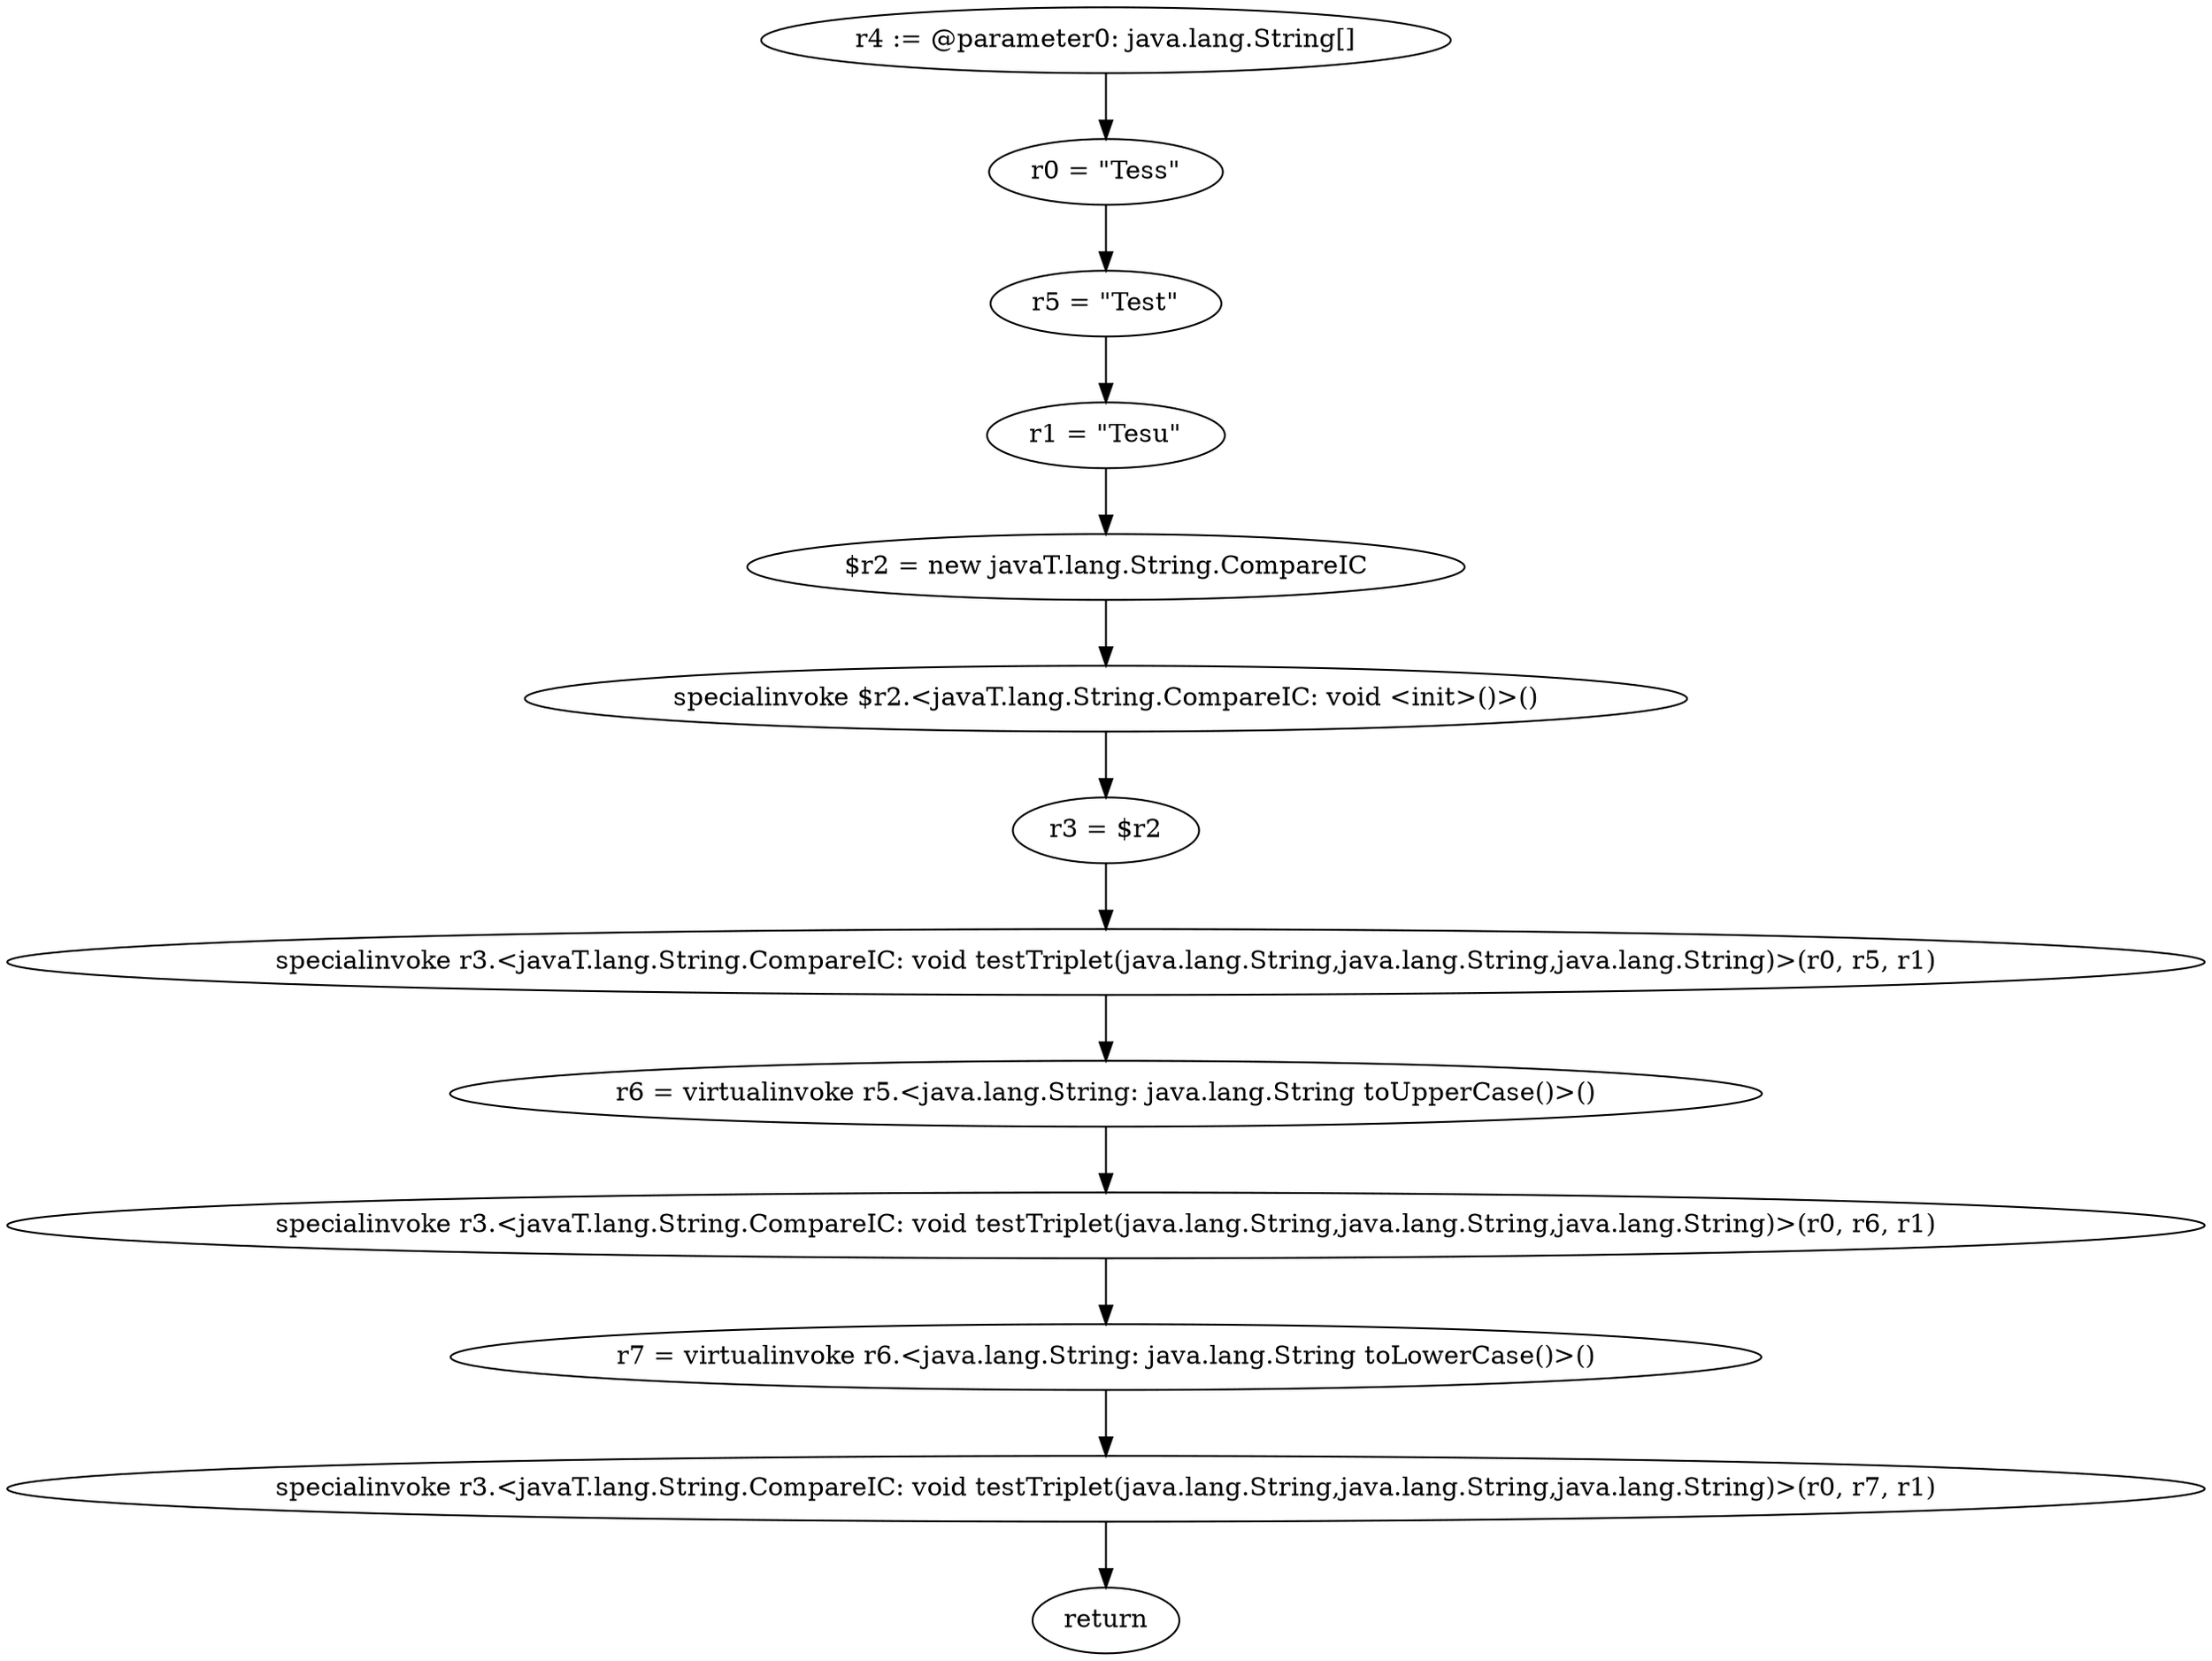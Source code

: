 digraph "unitGraph" {
    "r4 := @parameter0: java.lang.String[]"
    "r0 = \"Tess\""
    "r5 = \"Test\""
    "r1 = \"Tesu\""
    "$r2 = new javaT.lang.String.CompareIC"
    "specialinvoke $r2.<javaT.lang.String.CompareIC: void <init>()>()"
    "r3 = $r2"
    "specialinvoke r3.<javaT.lang.String.CompareIC: void testTriplet(java.lang.String,java.lang.String,java.lang.String)>(r0, r5, r1)"
    "r6 = virtualinvoke r5.<java.lang.String: java.lang.String toUpperCase()>()"
    "specialinvoke r3.<javaT.lang.String.CompareIC: void testTriplet(java.lang.String,java.lang.String,java.lang.String)>(r0, r6, r1)"
    "r7 = virtualinvoke r6.<java.lang.String: java.lang.String toLowerCase()>()"
    "specialinvoke r3.<javaT.lang.String.CompareIC: void testTriplet(java.lang.String,java.lang.String,java.lang.String)>(r0, r7, r1)"
    "return"
    "r4 := @parameter0: java.lang.String[]"->"r0 = \"Tess\"";
    "r0 = \"Tess\""->"r5 = \"Test\"";
    "r5 = \"Test\""->"r1 = \"Tesu\"";
    "r1 = \"Tesu\""->"$r2 = new javaT.lang.String.CompareIC";
    "$r2 = new javaT.lang.String.CompareIC"->"specialinvoke $r2.<javaT.lang.String.CompareIC: void <init>()>()";
    "specialinvoke $r2.<javaT.lang.String.CompareIC: void <init>()>()"->"r3 = $r2";
    "r3 = $r2"->"specialinvoke r3.<javaT.lang.String.CompareIC: void testTriplet(java.lang.String,java.lang.String,java.lang.String)>(r0, r5, r1)";
    "specialinvoke r3.<javaT.lang.String.CompareIC: void testTriplet(java.lang.String,java.lang.String,java.lang.String)>(r0, r5, r1)"->"r6 = virtualinvoke r5.<java.lang.String: java.lang.String toUpperCase()>()";
    "r6 = virtualinvoke r5.<java.lang.String: java.lang.String toUpperCase()>()"->"specialinvoke r3.<javaT.lang.String.CompareIC: void testTriplet(java.lang.String,java.lang.String,java.lang.String)>(r0, r6, r1)";
    "specialinvoke r3.<javaT.lang.String.CompareIC: void testTriplet(java.lang.String,java.lang.String,java.lang.String)>(r0, r6, r1)"->"r7 = virtualinvoke r6.<java.lang.String: java.lang.String toLowerCase()>()";
    "r7 = virtualinvoke r6.<java.lang.String: java.lang.String toLowerCase()>()"->"specialinvoke r3.<javaT.lang.String.CompareIC: void testTriplet(java.lang.String,java.lang.String,java.lang.String)>(r0, r7, r1)";
    "specialinvoke r3.<javaT.lang.String.CompareIC: void testTriplet(java.lang.String,java.lang.String,java.lang.String)>(r0, r7, r1)"->"return";
}
